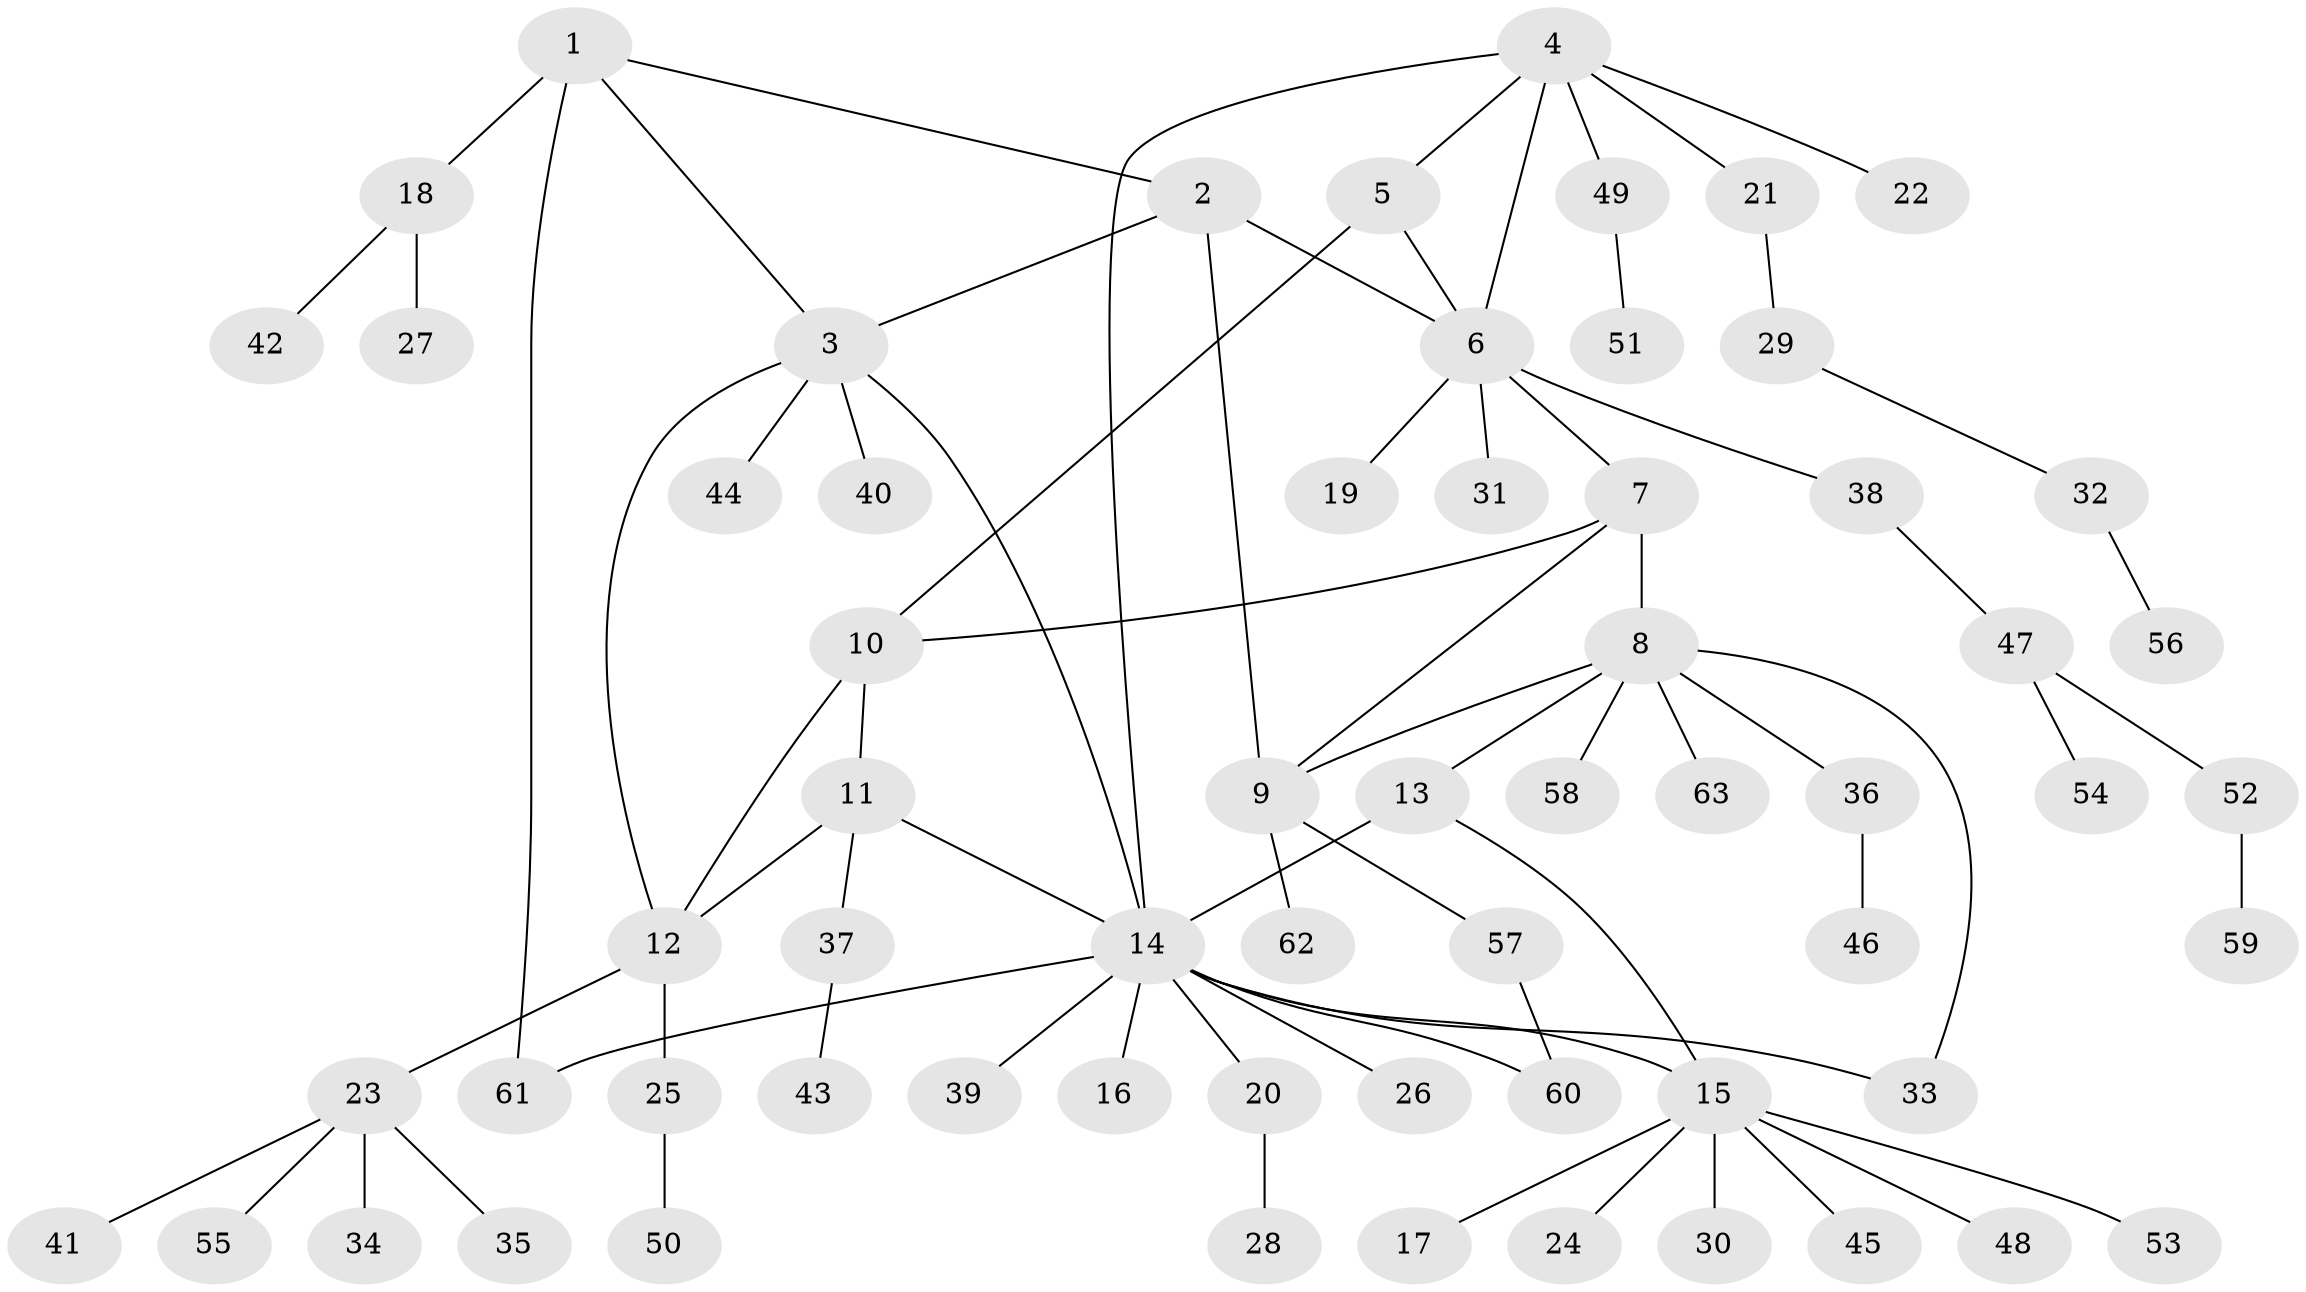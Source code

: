 // coarse degree distribution, {4: 0.06451612903225806, 8: 0.03225806451612903, 7: 0.03225806451612903, 9: 0.06451612903225806, 1: 0.7096774193548387, 3: 0.03225806451612903, 2: 0.06451612903225806}
// Generated by graph-tools (version 1.1) at 2025/59/03/04/25 21:59:06]
// undirected, 63 vertices, 76 edges
graph export_dot {
graph [start="1"]
  node [color=gray90,style=filled];
  1;
  2;
  3;
  4;
  5;
  6;
  7;
  8;
  9;
  10;
  11;
  12;
  13;
  14;
  15;
  16;
  17;
  18;
  19;
  20;
  21;
  22;
  23;
  24;
  25;
  26;
  27;
  28;
  29;
  30;
  31;
  32;
  33;
  34;
  35;
  36;
  37;
  38;
  39;
  40;
  41;
  42;
  43;
  44;
  45;
  46;
  47;
  48;
  49;
  50;
  51;
  52;
  53;
  54;
  55;
  56;
  57;
  58;
  59;
  60;
  61;
  62;
  63;
  1 -- 2;
  1 -- 3;
  1 -- 18;
  1 -- 61;
  2 -- 3;
  2 -- 6;
  2 -- 9;
  3 -- 12;
  3 -- 14;
  3 -- 40;
  3 -- 44;
  4 -- 5;
  4 -- 6;
  4 -- 14;
  4 -- 21;
  4 -- 22;
  4 -- 49;
  5 -- 6;
  5 -- 10;
  6 -- 7;
  6 -- 19;
  6 -- 31;
  6 -- 38;
  7 -- 8;
  7 -- 9;
  7 -- 10;
  8 -- 9;
  8 -- 13;
  8 -- 33;
  8 -- 36;
  8 -- 58;
  8 -- 63;
  9 -- 57;
  9 -- 62;
  10 -- 11;
  10 -- 12;
  11 -- 12;
  11 -- 14;
  11 -- 37;
  12 -- 23;
  12 -- 25;
  13 -- 14;
  13 -- 15;
  14 -- 15;
  14 -- 16;
  14 -- 20;
  14 -- 26;
  14 -- 33;
  14 -- 39;
  14 -- 60;
  14 -- 61;
  15 -- 17;
  15 -- 24;
  15 -- 30;
  15 -- 45;
  15 -- 48;
  15 -- 53;
  18 -- 27;
  18 -- 42;
  20 -- 28;
  21 -- 29;
  23 -- 34;
  23 -- 35;
  23 -- 41;
  23 -- 55;
  25 -- 50;
  29 -- 32;
  32 -- 56;
  36 -- 46;
  37 -- 43;
  38 -- 47;
  47 -- 52;
  47 -- 54;
  49 -- 51;
  52 -- 59;
  57 -- 60;
}
